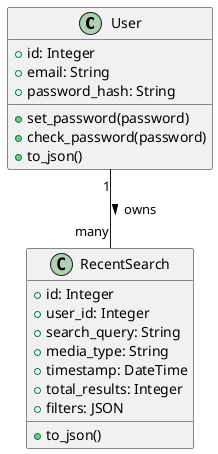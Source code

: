 @startuml
class User {
  +id: Integer
  +email: String
  +password_hash: String
  +set_password(password)
  +check_password(password)
  +to_json()
}

class RecentSearch {
  +id: Integer
  +user_id: Integer
  +search_query: String
  +media_type: String
  +timestamp: DateTime
  +total_results: Integer
  +filters: JSON
  +to_json()
}


User "1" -- "many" RecentSearch : owns >
@enduml